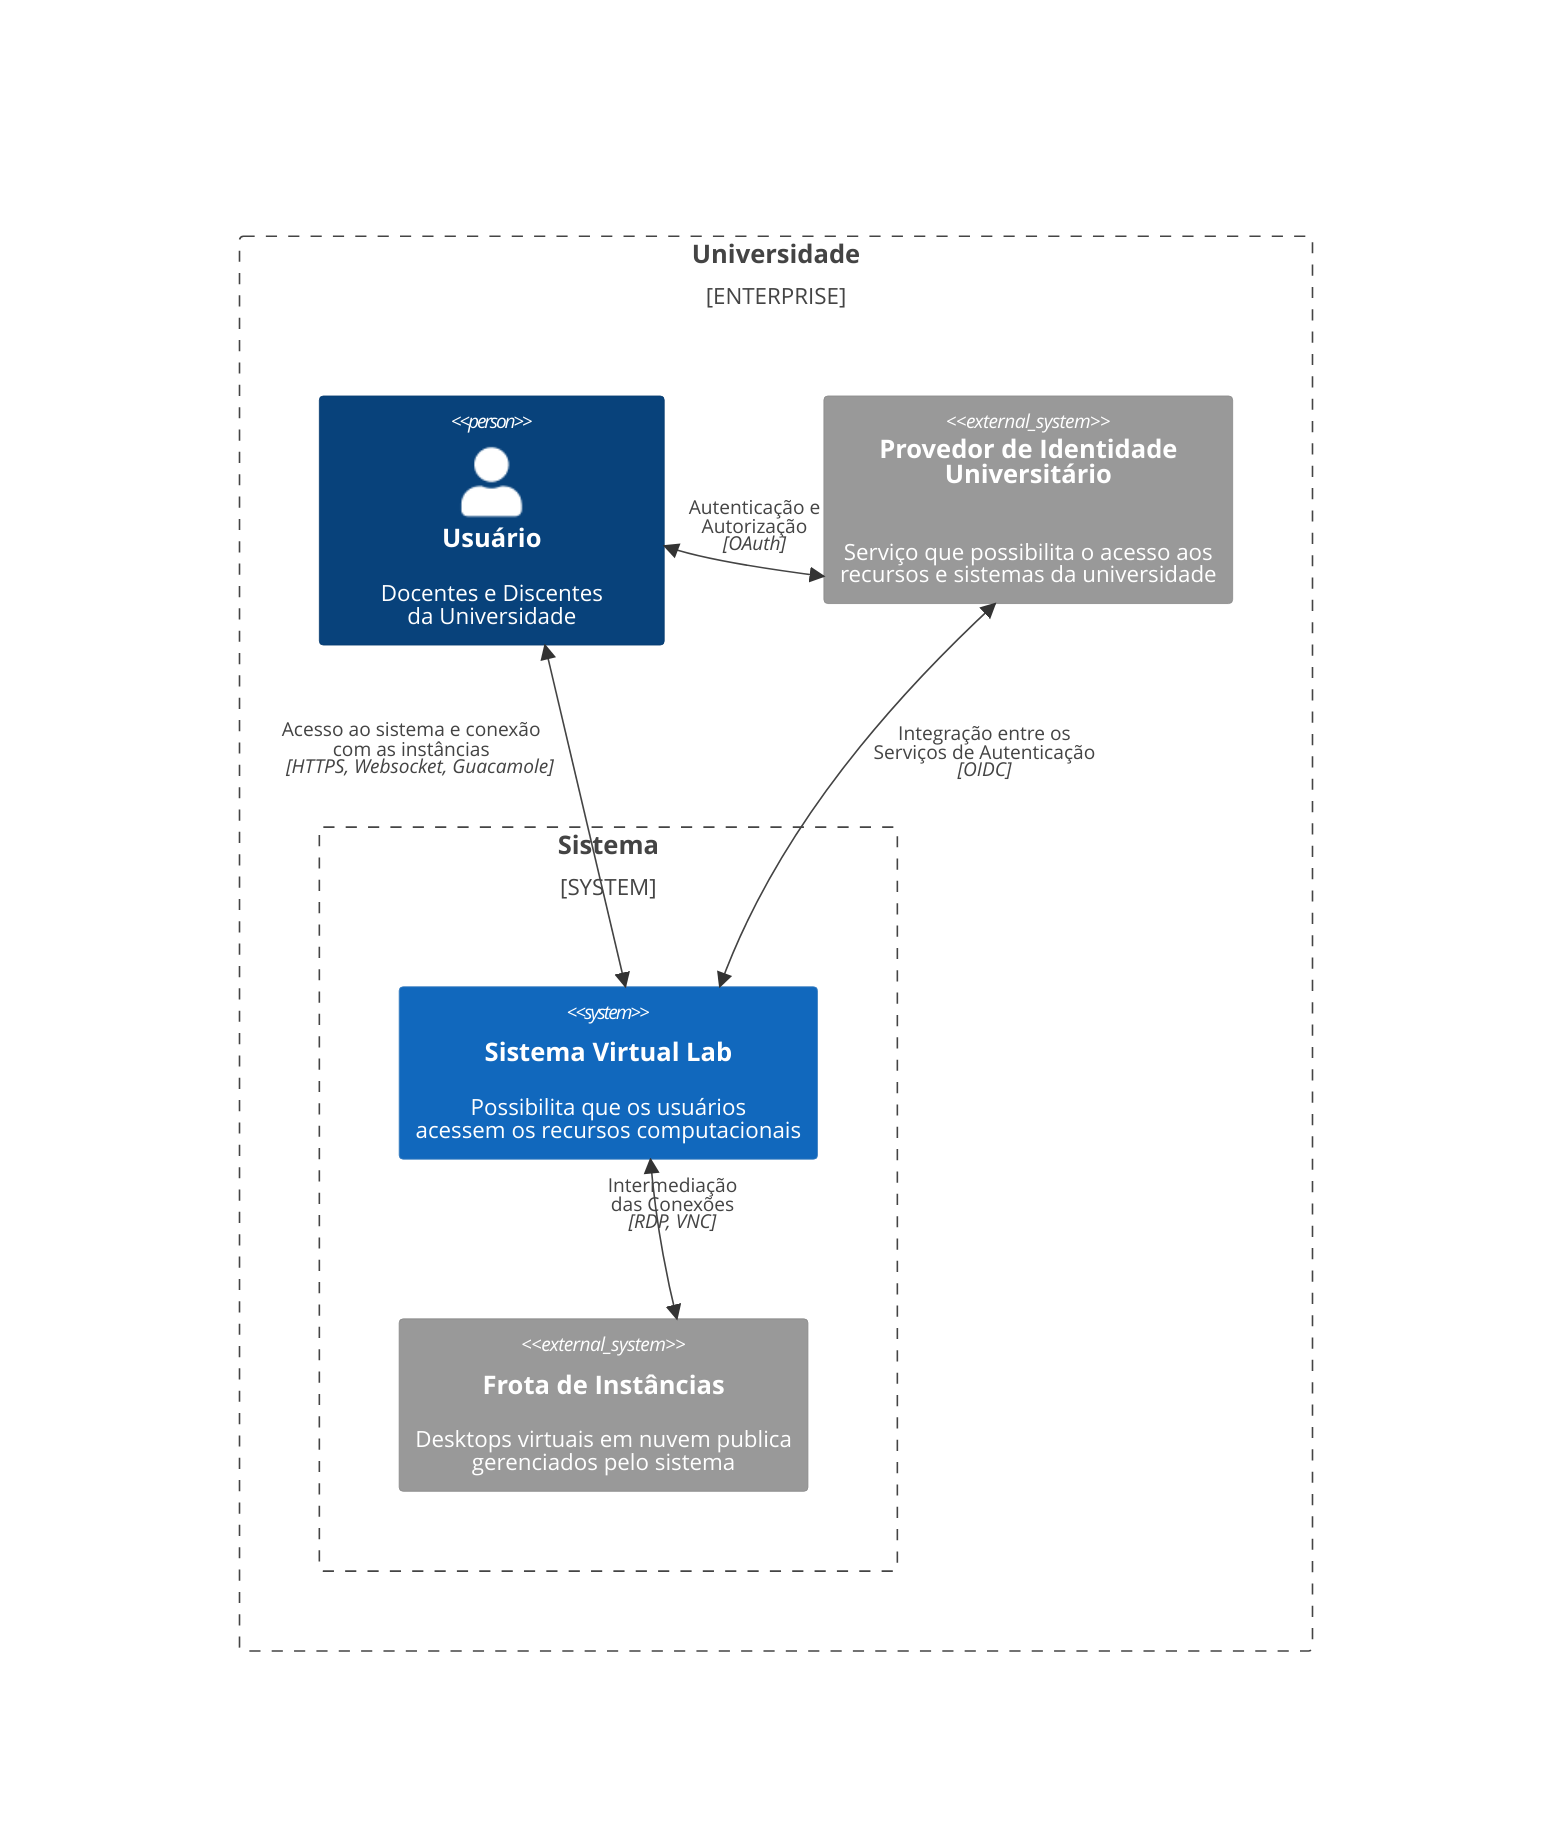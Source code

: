 C4Context
    Enterprise_Boundary(eb-university, "Universidade") {
        Person(user, "Usuário", "Docentes e Discentes <br/> da Universidade")
        System_Ext(external-auth-provider, "Provedor de Identidade<br/>Universitário", "Serviço que possibilita o acesso aos <br/>recursos e sistemas da universidade")

        Boundary(system, "Sistema", "SYSTEM") {
            System(virtual-lab, "Sistema Virtual Lab", "Possibilita que os usuários <br/> acessem os recursos computacionais")
            System_Ext(instance-fleet, "Frota de Instâncias", "Desktops virtuais em nuvem publica<br/> gerenciados pelo sistema")
        }
    }

    BiRel(user, virtual-lab, "Acesso ao sistema e conexão<br/> com as instâncias", "HTTPS, Websocket, Guacamole")
    BiRel(user, external-auth-provider, "Autenticação e <br/>Autorização", "OAuth")
    BiRel(virtual-lab, instance-fleet, "Intermediação <br/> das Conexões", "RDP, VNC")
    BiRel(virtual-lab, external-auth-provider, "Integração entre os <br/> Serviços de Autenticação", "OIDC")

    UpdateRelStyle(user, virtual-lab, $offsetX="-190", $offsetY="-50")
    UpdateRelStyle(virtual-lab, instance-fleet, $offsetX="-35", $offsetY="-30")
    UpdateRelStyle(user, external-auth-provider, $offsetX="-35", $offsetY="-30")
    UpdateRelStyle(virtual-lab, external-auth-provider, $offsetX="10", $offsetY="-35")